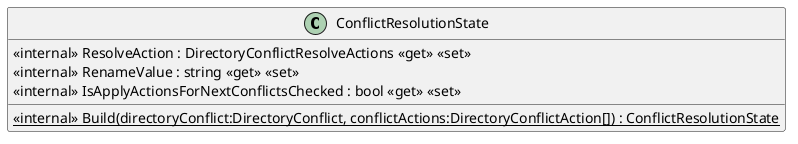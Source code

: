 @startuml
class ConflictResolutionState {
    <<internal>> ResolveAction : DirectoryConflictResolveActions <<get>> <<set>>
    <<internal>> RenameValue : string <<get>> <<set>>
    <<internal>> IsApplyActionsForNextConflictsChecked : bool <<get>> <<set>>
    <<internal>> {static} Build(directoryConflict:DirectoryConflict, conflictActions:DirectoryConflictAction[]) : ConflictResolutionState
}
@enduml
